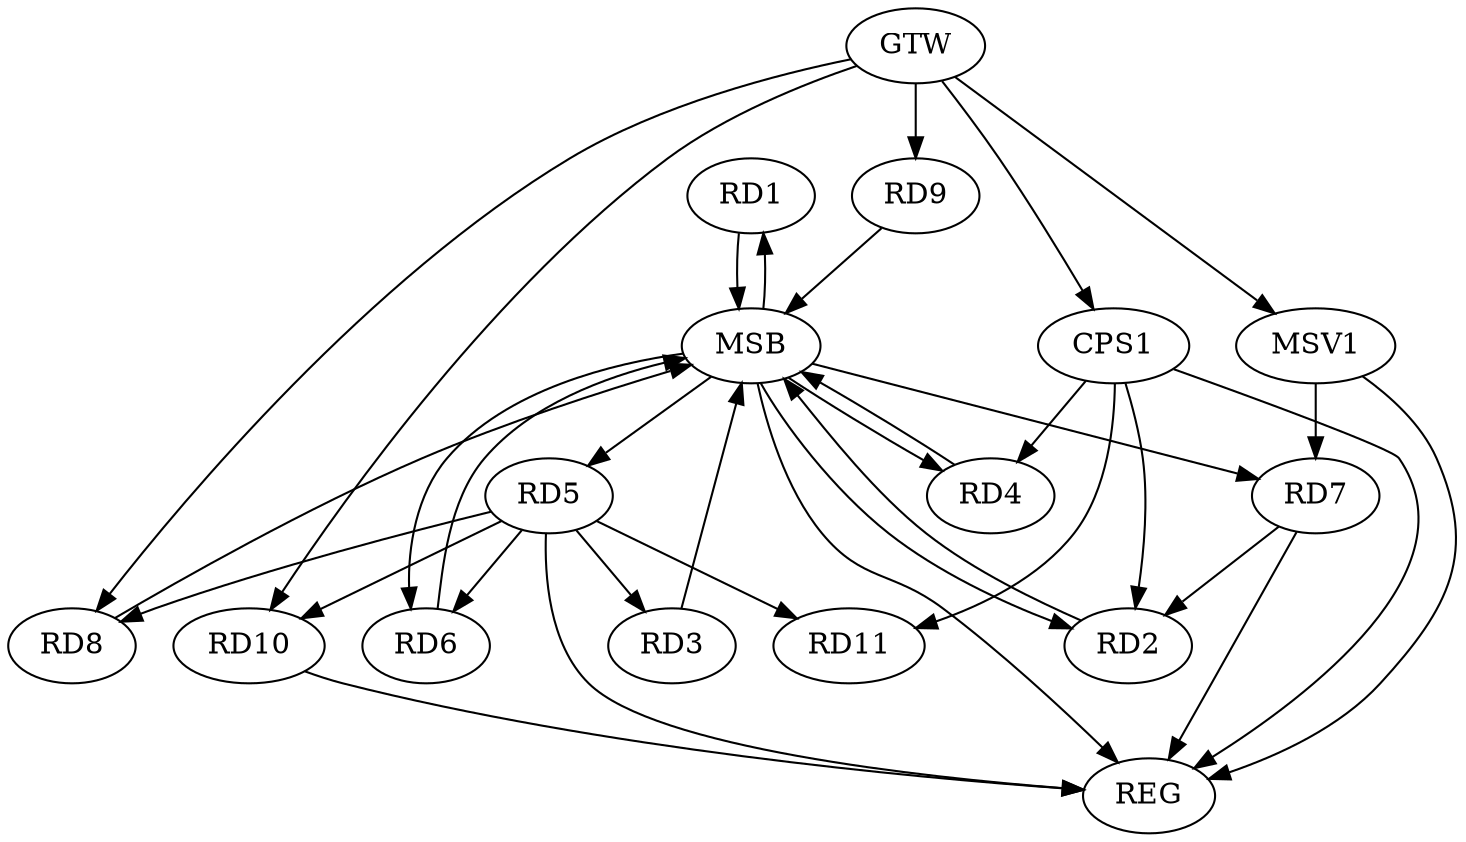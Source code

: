 strict digraph G {
  RD1 [ label="RD1" ];
  RD2 [ label="RD2" ];
  RD3 [ label="RD3" ];
  RD4 [ label="RD4" ];
  RD5 [ label="RD5" ];
  RD6 [ label="RD6" ];
  RD7 [ label="RD7" ];
  RD8 [ label="RD8" ];
  RD9 [ label="RD9" ];
  RD10 [ label="RD10" ];
  RD11 [ label="RD11" ];
  CPS1 [ label="CPS1" ];
  GTW [ label="GTW" ];
  REG [ label="REG" ];
  MSB [ label="MSB" ];
  MSV1 [ label="MSV1" ];
  RD7 -> RD2;
  RD5 -> RD3;
  CPS1 -> RD2;
  CPS1 -> RD4;
  CPS1 -> RD11;
  GTW -> RD8;
  GTW -> RD9;
  GTW -> RD10;
  GTW -> CPS1;
  RD5 -> REG;
  RD7 -> REG;
  RD10 -> REG;
  CPS1 -> REG;
  RD1 -> MSB;
  MSB -> RD5;
  MSB -> RD7;
  MSB -> REG;
  RD2 -> MSB;
  RD3 -> MSB;
  MSB -> RD6;
  RD4 -> MSB;
  RD6 -> MSB;
  MSB -> RD1;
  RD8 -> MSB;
  MSB -> RD2;
  RD9 -> MSB;
  MSB -> RD4;
  RD5 -> RD11;
  RD5 -> RD6;
  RD5 -> RD8;
  RD5 -> RD10;
  MSV1 -> RD7;
  GTW -> MSV1;
  MSV1 -> REG;
}
